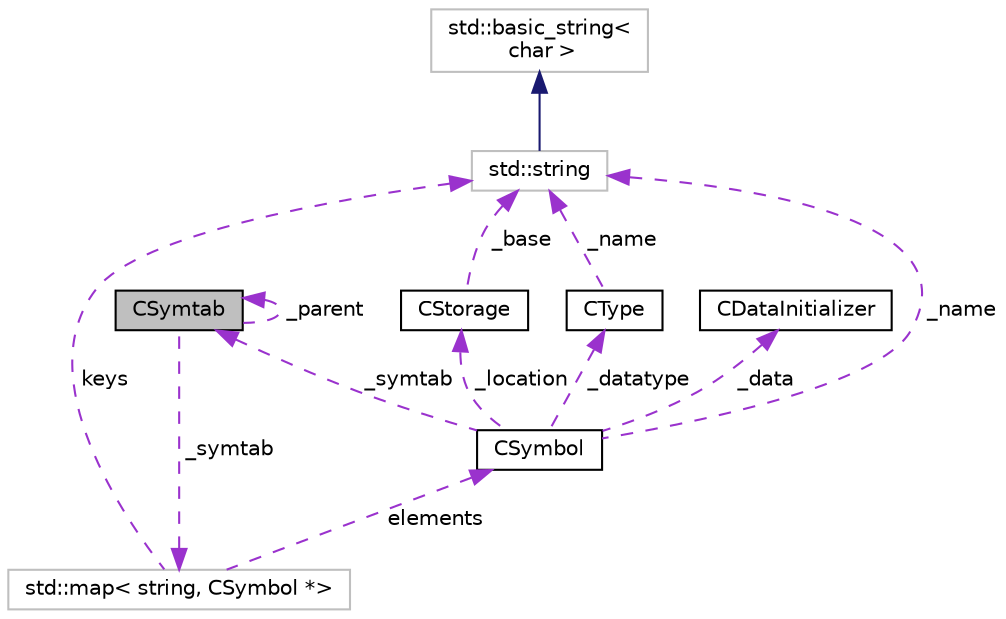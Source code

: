 digraph "CSymtab"
{
  edge [fontname="Helvetica",fontsize="10",labelfontname="Helvetica",labelfontsize="10"];
  node [fontname="Helvetica",fontsize="10",shape=record];
  Node1 [label="CSymtab",height=0.2,width=0.4,color="black", fillcolor="grey75", style="filled", fontcolor="black"];
  Node1 -> Node1 [dir="back",color="darkorchid3",fontsize="10",style="dashed",label=" _parent" ,fontname="Helvetica"];
  Node2 -> Node1 [dir="back",color="darkorchid3",fontsize="10",style="dashed",label=" _symtab" ,fontname="Helvetica"];
  Node2 [label="std::map\< string, CSymbol *\>",height=0.2,width=0.4,color="grey75", fillcolor="white", style="filled"];
  Node3 -> Node2 [dir="back",color="darkorchid3",fontsize="10",style="dashed",label=" keys" ,fontname="Helvetica"];
  Node3 [label="std::string",height=0.2,width=0.4,color="grey75", fillcolor="white", style="filled",tooltip="STL class. "];
  Node4 -> Node3 [dir="back",color="midnightblue",fontsize="10",style="solid",fontname="Helvetica"];
  Node4 [label="std::basic_string\<\l char \>",height=0.2,width=0.4,color="grey75", fillcolor="white", style="filled",tooltip="STL class. "];
  Node5 -> Node2 [dir="back",color="darkorchid3",fontsize="10",style="dashed",label=" elements" ,fontname="Helvetica"];
  Node5 [label="CSymbol",height=0.2,width=0.4,color="black", fillcolor="white", style="filled",URL="$classCSymbol.html",tooltip="SnuPL symbol. "];
  Node6 -> Node5 [dir="back",color="darkorchid3",fontsize="10",style="dashed",label=" _location" ,fontname="Helvetica"];
  Node6 [label="CStorage",height=0.2,width=0.4,color="black", fillcolor="white", style="filled",URL="$classCStorage.html",tooltip="SnuPL storage location class. "];
  Node3 -> Node6 [dir="back",color="darkorchid3",fontsize="10",style="dashed",label=" _base" ,fontname="Helvetica"];
  Node1 -> Node5 [dir="back",color="darkorchid3",fontsize="10",style="dashed",label=" _symtab" ,fontname="Helvetica"];
  Node7 -> Node5 [dir="back",color="darkorchid3",fontsize="10",style="dashed",label=" _datatype" ,fontname="Helvetica"];
  Node7 [label="CType",height=0.2,width=0.4,color="black", fillcolor="white", style="filled",URL="$classCType.html",tooltip="SnuPL base type. "];
  Node3 -> Node7 [dir="back",color="darkorchid3",fontsize="10",style="dashed",label=" _name" ,fontname="Helvetica"];
  Node8 -> Node5 [dir="back",color="darkorchid3",fontsize="10",style="dashed",label=" _data" ,fontname="Helvetica"];
  Node8 [label="CDataInitializer",height=0.2,width=0.4,color="black", fillcolor="white", style="filled",URL="$classCDataInitializer.html",tooltip="SnuPL data initializer. "];
  Node3 -> Node5 [dir="back",color="darkorchid3",fontsize="10",style="dashed",label=" _name" ,fontname="Helvetica"];
}
